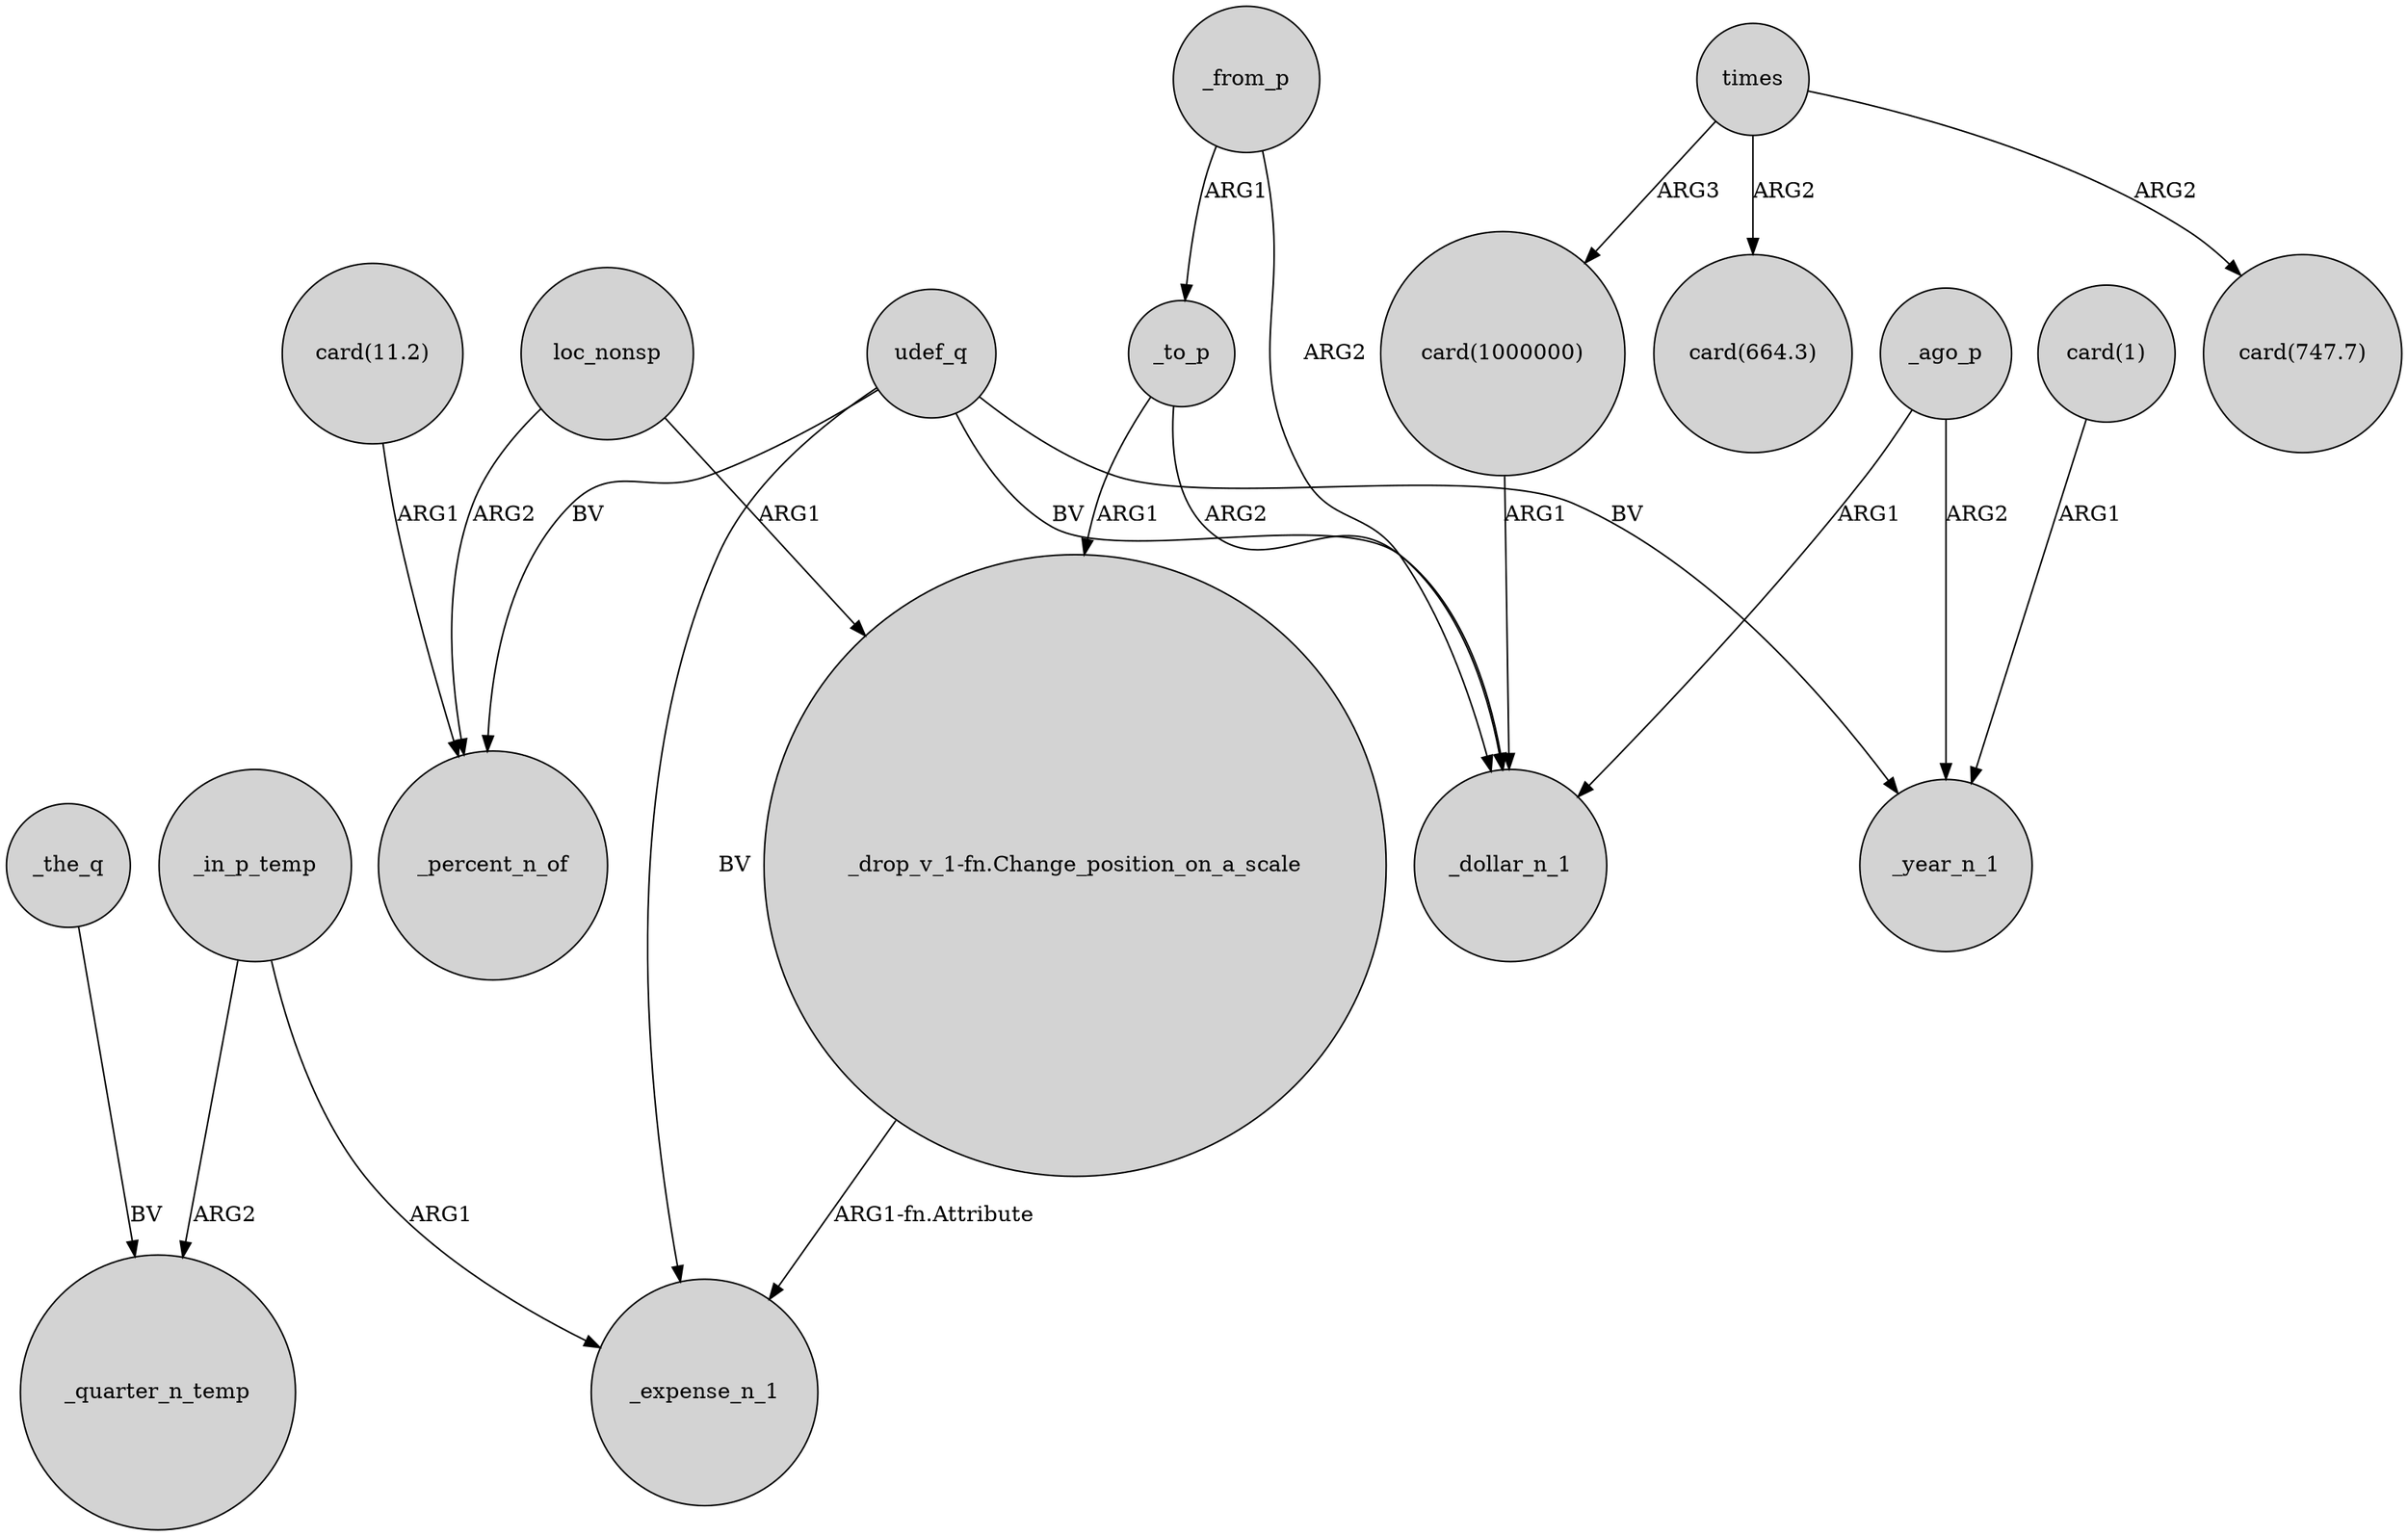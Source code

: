 digraph {
	node [shape=circle style=filled]
	_in_p_temp -> _quarter_n_temp [label=ARG2]
	_ago_p -> _dollar_n_1 [label=ARG1]
	"card(1)" -> _year_n_1 [label=ARG1]
	loc_nonsp -> "_drop_v_1-fn.Change_position_on_a_scale" [label=ARG1]
	_the_q -> _quarter_n_temp [label=BV]
	times -> "card(1000000)" [label=ARG3]
	"card(11.2)" -> _percent_n_of [label=ARG1]
	_to_p -> _dollar_n_1 [label=ARG2]
	_in_p_temp -> _expense_n_1 [label=ARG1]
	times -> "card(747.7)" [label=ARG2]
	udef_q -> _percent_n_of [label=BV]
	_to_p -> "_drop_v_1-fn.Change_position_on_a_scale" [label=ARG1]
	udef_q -> _dollar_n_1 [label=BV]
	"card(1000000)" -> _dollar_n_1 [label=ARG1]
	_from_p -> _to_p [label=ARG1]
	udef_q -> _expense_n_1 [label=BV]
	_ago_p -> _year_n_1 [label=ARG2]
	"_drop_v_1-fn.Change_position_on_a_scale" -> _expense_n_1 [label="ARG1-fn.Attribute"]
	udef_q -> _year_n_1 [label=BV]
	times -> "card(664.3)" [label=ARG2]
	_from_p -> _dollar_n_1 [label=ARG2]
	loc_nonsp -> _percent_n_of [label=ARG2]
}
